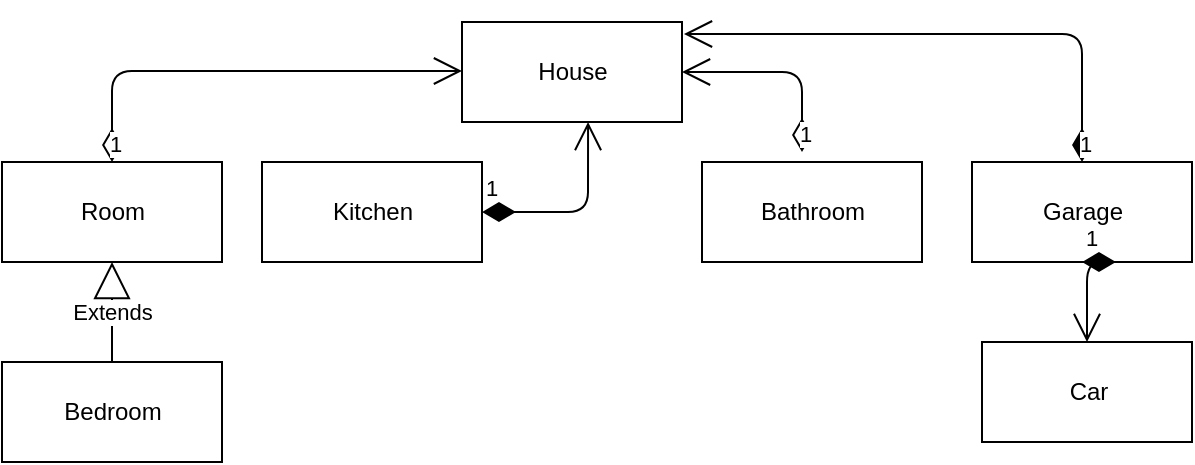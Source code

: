 <mxfile version="10.7.1" type="github"><diagram id="uk8CxsBgUqWfwhfiTNx7" name="Page-1"><mxGraphModel dx="840" dy="484" grid="1" gridSize="10" guides="1" tooltips="1" connect="1" arrows="1" fold="1" page="1" pageScale="1" pageWidth="850" pageHeight="1100" math="0" shadow="0"><root><mxCell id="0"/><mxCell id="1" parent="0"/><mxCell id="gJ0dNhsOpJ1JSAu5qIKx-1" value="House" style="html=1;" parent="1" vertex="1"><mxGeometry x="320" y="110" width="110" height="50" as="geometry"/></mxCell><mxCell id="gJ0dNhsOpJ1JSAu5qIKx-4" value="Bathroom" style="html=1;" parent="1" vertex="1"><mxGeometry x="440" y="180" width="110" height="50" as="geometry"/></mxCell><mxCell id="gJ0dNhsOpJ1JSAu5qIKx-6" value="Garage" style="html=1;" parent="1" vertex="1"><mxGeometry x="575" y="180" width="110" height="50" as="geometry"/></mxCell><mxCell id="gJ0dNhsOpJ1JSAu5qIKx-27" value="Car" style="html=1;" parent="1" vertex="1"><mxGeometry x="580" y="270" width="105" height="50" as="geometry"/></mxCell><mxCell id="gJ0dNhsOpJ1JSAu5qIKx-8" value="Kitchen" style="html=1;" parent="1" vertex="1"><mxGeometry x="220" y="180" width="110" height="50" as="geometry"/></mxCell><mxCell id="gJ0dNhsOpJ1JSAu5qIKx-9" value="Bedroom" style="html=1;" parent="1" vertex="1"><mxGeometry x="90" y="280" width="110" height="50" as="geometry"/></mxCell><mxCell id="gJ0dNhsOpJ1JSAu5qIKx-10" value="Room" style="html=1;" parent="1" vertex="1"><mxGeometry x="90" y="180" width="110" height="50" as="geometry"/></mxCell><mxCell id="gJ0dNhsOpJ1JSAu5qIKx-13" value="1" style="endArrow=open;html=1;endSize=12;startArrow=diamondThin;startSize=14;startFill=0;edgeStyle=orthogonalEdgeStyle;align=left;verticalAlign=bottom;" parent="1" source="gJ0dNhsOpJ1JSAu5qIKx-10" edge="1"><mxGeometry x="-1" y="3" relative="1" as="geometry"><mxPoint x="140" y="135" as="sourcePoint"/><mxPoint x="320" y="134.5" as="targetPoint"/><Array as="points"><mxPoint x="145" y="135"/></Array></mxGeometry></mxCell><mxCell id="gJ0dNhsOpJ1JSAu5qIKx-14" value="1" style="endArrow=open;html=1;endSize=12;startArrow=diamondThin;startSize=14;startFill=0;edgeStyle=orthogonalEdgeStyle;align=left;verticalAlign=bottom;entryX=1;entryY=0.5;entryDx=0;entryDy=0;" parent="1" target="gJ0dNhsOpJ1JSAu5qIKx-1" edge="1"><mxGeometry x="-1" y="3" relative="1" as="geometry"><mxPoint x="490" y="175" as="sourcePoint"/><mxPoint x="605" y="130" as="targetPoint"/><Array as="points"><mxPoint x="490" y="135"/></Array></mxGeometry></mxCell><mxCell id="gJ0dNhsOpJ1JSAu5qIKx-15" value="1" style="endArrow=open;html=1;endSize=12;startArrow=diamondThin;startSize=14;startFill=1;edgeStyle=orthogonalEdgeStyle;align=left;verticalAlign=bottom;entryX=0.573;entryY=1;entryDx=0;entryDy=0;entryPerimeter=0;" parent="1" target="gJ0dNhsOpJ1JSAu5qIKx-1" edge="1"><mxGeometry x="-1" y="3" relative="1" as="geometry"><mxPoint x="330" y="205" as="sourcePoint"/><mxPoint x="490" y="205" as="targetPoint"/><Array as="points"><mxPoint x="383" y="205"/></Array></mxGeometry></mxCell><mxCell id="gJ0dNhsOpJ1JSAu5qIKx-17" value="1" style="endArrow=open;html=1;endSize=12;startArrow=diamondThin;startSize=14;startFill=1;edgeStyle=orthogonalEdgeStyle;align=left;verticalAlign=bottom;entryX=1.009;entryY=0.12;entryDx=0;entryDy=0;entryPerimeter=0;exitX=0.5;exitY=0;exitDx=0;exitDy=0;" parent="1" source="gJ0dNhsOpJ1JSAu5qIKx-6" target="gJ0dNhsOpJ1JSAu5qIKx-1" edge="1"><mxGeometry x="-1" y="3" relative="1" as="geometry"><mxPoint x="577" y="145" as="sourcePoint"/><mxPoint x="630" y="100" as="targetPoint"/><Array as="points"><mxPoint x="630" y="116"/></Array></mxGeometry></mxCell><mxCell id="gJ0dNhsOpJ1JSAu5qIKx-21" value="Extends" style="endArrow=block;endSize=16;endFill=0;html=1;entryX=0.5;entryY=1;entryDx=0;entryDy=0;" parent="1" source="gJ0dNhsOpJ1JSAu5qIKx-9" target="gJ0dNhsOpJ1JSAu5qIKx-10" edge="1"><mxGeometry width="160" relative="1" as="geometry"><mxPoint x="90" y="350" as="sourcePoint"/><mxPoint x="250" y="350" as="targetPoint"/></mxGeometry></mxCell><mxCell id="gJ0dNhsOpJ1JSAu5qIKx-29" value="1" style="endArrow=open;html=1;endSize=12;startArrow=diamondThin;startSize=14;startFill=1;edgeStyle=orthogonalEdgeStyle;align=left;verticalAlign=bottom;entryX=0.5;entryY=0;entryDx=0;entryDy=0;exitX=0.5;exitY=1;exitDx=0;exitDy=0;" parent="1" source="gJ0dNhsOpJ1JSAu5qIKx-6" target="gJ0dNhsOpJ1JSAu5qIKx-27" edge="1"><mxGeometry x="-1" y="3" relative="1" as="geometry"><mxPoint x="530" y="250" as="sourcePoint"/><mxPoint x="690" y="250" as="targetPoint"/><Array as="points"><mxPoint x="633" y="230"/></Array></mxGeometry></mxCell></root></mxGraphModel></diagram></mxfile>